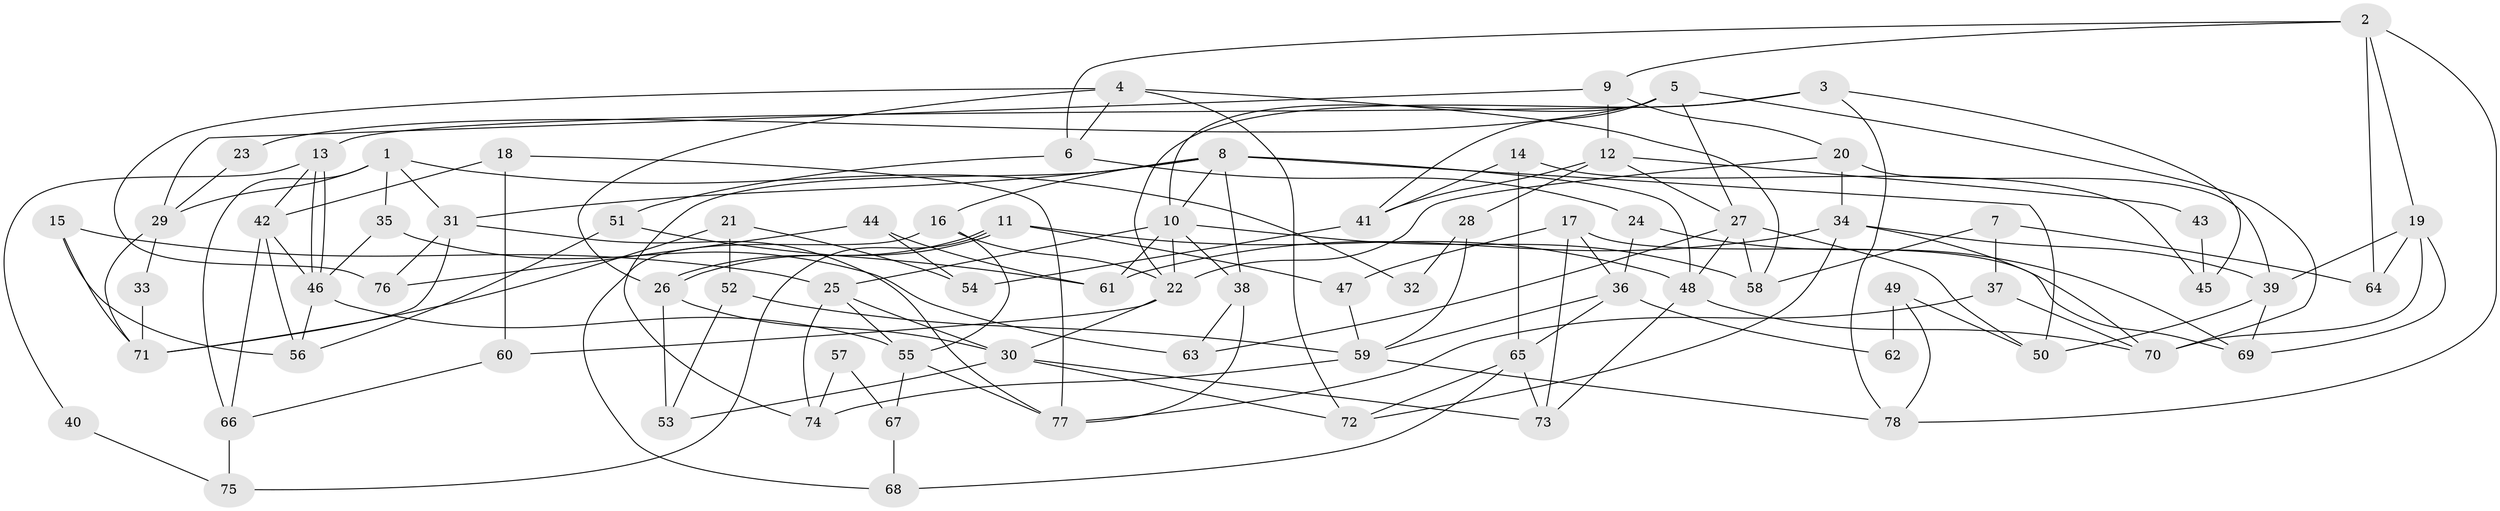 // coarse degree distribution, {9: 0.06382978723404255, 5: 0.14893617021276595, 4: 0.23404255319148937, 13: 0.02127659574468085, 10: 0.0425531914893617, 3: 0.2553191489361702, 2: 0.14893617021276595, 7: 0.02127659574468085, 6: 0.06382978723404255}
// Generated by graph-tools (version 1.1) at 2025/51/03/04/25 22:51:08]
// undirected, 78 vertices, 156 edges
graph export_dot {
  node [color=gray90,style=filled];
  1;
  2;
  3;
  4;
  5;
  6;
  7;
  8;
  9;
  10;
  11;
  12;
  13;
  14;
  15;
  16;
  17;
  18;
  19;
  20;
  21;
  22;
  23;
  24;
  25;
  26;
  27;
  28;
  29;
  30;
  31;
  32;
  33;
  34;
  35;
  36;
  37;
  38;
  39;
  40;
  41;
  42;
  43;
  44;
  45;
  46;
  47;
  48;
  49;
  50;
  51;
  52;
  53;
  54;
  55;
  56;
  57;
  58;
  59;
  60;
  61;
  62;
  63;
  64;
  65;
  66;
  67;
  68;
  69;
  70;
  71;
  72;
  73;
  74;
  75;
  76;
  77;
  78;
  1 -- 31;
  1 -- 35;
  1 -- 29;
  1 -- 32;
  1 -- 66;
  2 -- 6;
  2 -- 64;
  2 -- 9;
  2 -- 19;
  2 -- 78;
  3 -- 13;
  3 -- 78;
  3 -- 22;
  3 -- 45;
  4 -- 26;
  4 -- 72;
  4 -- 6;
  4 -- 58;
  4 -- 76;
  5 -- 27;
  5 -- 10;
  5 -- 23;
  5 -- 41;
  5 -- 70;
  6 -- 24;
  6 -- 51;
  7 -- 37;
  7 -- 58;
  7 -- 64;
  8 -- 10;
  8 -- 74;
  8 -- 16;
  8 -- 31;
  8 -- 38;
  8 -- 48;
  8 -- 50;
  9 -- 20;
  9 -- 12;
  9 -- 29;
  10 -- 22;
  10 -- 25;
  10 -- 38;
  10 -- 58;
  10 -- 61;
  11 -- 48;
  11 -- 26;
  11 -- 26;
  11 -- 47;
  11 -- 75;
  12 -- 27;
  12 -- 28;
  12 -- 41;
  12 -- 43;
  13 -- 46;
  13 -- 46;
  13 -- 42;
  13 -- 40;
  14 -- 65;
  14 -- 41;
  14 -- 45;
  15 -- 56;
  15 -- 25;
  15 -- 71;
  16 -- 22;
  16 -- 55;
  16 -- 68;
  17 -- 73;
  17 -- 69;
  17 -- 36;
  17 -- 47;
  18 -- 60;
  18 -- 77;
  18 -- 42;
  19 -- 70;
  19 -- 39;
  19 -- 64;
  19 -- 69;
  20 -- 39;
  20 -- 34;
  20 -- 22;
  21 -- 54;
  21 -- 71;
  21 -- 52;
  22 -- 30;
  22 -- 60;
  23 -- 29;
  24 -- 36;
  24 -- 69;
  25 -- 55;
  25 -- 30;
  25 -- 74;
  26 -- 30;
  26 -- 53;
  27 -- 50;
  27 -- 58;
  27 -- 48;
  27 -- 63;
  28 -- 59;
  28 -- 32;
  29 -- 33;
  29 -- 71;
  30 -- 72;
  30 -- 53;
  30 -- 73;
  31 -- 71;
  31 -- 76;
  31 -- 77;
  33 -- 71;
  34 -- 70;
  34 -- 61;
  34 -- 39;
  34 -- 72;
  35 -- 63;
  35 -- 46;
  36 -- 59;
  36 -- 62;
  36 -- 65;
  37 -- 70;
  37 -- 77;
  38 -- 63;
  38 -- 77;
  39 -- 50;
  39 -- 69;
  40 -- 75;
  41 -- 54;
  42 -- 46;
  42 -- 56;
  42 -- 66;
  43 -- 45;
  44 -- 61;
  44 -- 76;
  44 -- 54;
  46 -- 55;
  46 -- 56;
  47 -- 59;
  48 -- 70;
  48 -- 73;
  49 -- 50;
  49 -- 78;
  49 -- 62;
  51 -- 56;
  51 -- 61;
  52 -- 53;
  52 -- 59;
  55 -- 77;
  55 -- 67;
  57 -- 67;
  57 -- 74;
  59 -- 74;
  59 -- 78;
  60 -- 66;
  65 -- 73;
  65 -- 68;
  65 -- 72;
  66 -- 75;
  67 -- 68;
}
